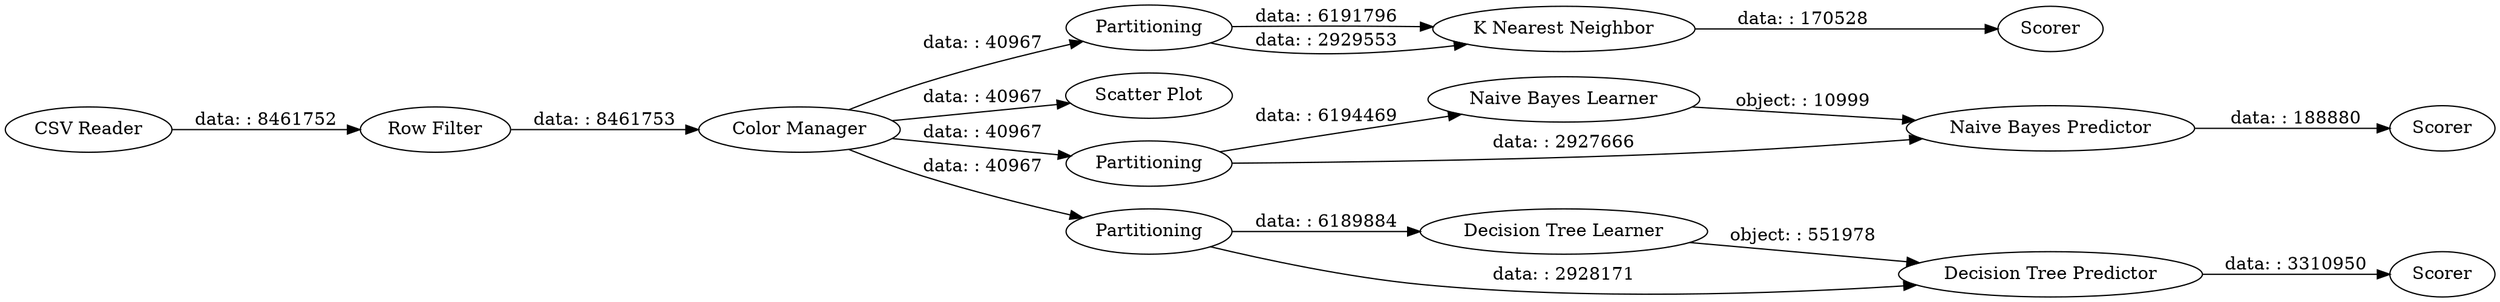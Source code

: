 digraph {
	"-582385372545562079_8" [label=Scorer]
	"-582385372545562079_1" [label="CSV Reader"]
	"-582385372545562079_2" [label="Row Filter"]
	"-582385372545562079_6" [label="Decision Tree Learner"]
	"-582385372545562079_15" [label=Scorer]
	"-582385372545562079_9" [label=Partitioning]
	"-582385372545562079_4" [label="Scatter Plot"]
	"-582385372545562079_10" [label="K Nearest Neighbor"]
	"-582385372545562079_3" [label="Color Manager"]
	"-582385372545562079_12" [label=Partitioning]
	"-582385372545562079_5" [label=Partitioning]
	"-582385372545562079_11" [label=Scorer]
	"-582385372545562079_13" [label="Naive Bayes Learner"]
	"-582385372545562079_7" [label="Decision Tree Predictor"]
	"-582385372545562079_14" [label="Naive Bayes Predictor"]
	"-582385372545562079_3" -> "-582385372545562079_4" [label="data: : 40967"]
	"-582385372545562079_5" -> "-582385372545562079_6" [label="data: : 6189884"]
	"-582385372545562079_7" -> "-582385372545562079_8" [label="data: : 3310950"]
	"-582385372545562079_3" -> "-582385372545562079_9" [label="data: : 40967"]
	"-582385372545562079_3" -> "-582385372545562079_5" [label="data: : 40967"]
	"-582385372545562079_12" -> "-582385372545562079_13" [label="data: : 6194469"]
	"-582385372545562079_9" -> "-582385372545562079_10" [label="data: : 6191796"]
	"-582385372545562079_2" -> "-582385372545562079_3" [label="data: : 8461753"]
	"-582385372545562079_6" -> "-582385372545562079_7" [label="object: : 551978"]
	"-582385372545562079_1" -> "-582385372545562079_2" [label="data: : 8461752"]
	"-582385372545562079_12" -> "-582385372545562079_14" [label="data: : 2927666"]
	"-582385372545562079_10" -> "-582385372545562079_11" [label="data: : 170528"]
	"-582385372545562079_14" -> "-582385372545562079_15" [label="data: : 188880"]
	"-582385372545562079_5" -> "-582385372545562079_7" [label="data: : 2928171"]
	"-582385372545562079_13" -> "-582385372545562079_14" [label="object: : 10999"]
	"-582385372545562079_3" -> "-582385372545562079_12" [label="data: : 40967"]
	"-582385372545562079_9" -> "-582385372545562079_10" [label="data: : 2929553"]
	rankdir=LR
}
